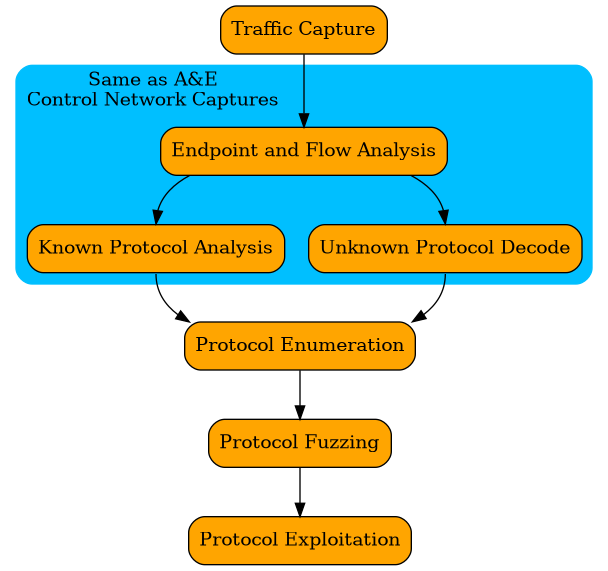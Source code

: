 @startuml
digraph G {
    node [
        shape = record, 
        fillcolor = Orange, 
        style = "filled, rounded"]

    1 [label = "Traffic Capture"]
    subgraph cluster0 {
        label = "Same as A&E\nControl Network Captures"
        labeljust = left
        style = "filled, rounded"
        color = deepskyblue

        2 [label="Endpoint and Flow Analysis"]
        3 [label = "Known Protocol Analysis"]
        4 [label = "Unknown Protocol Decode"]
    }
    5 [label = "Protocol Enumeration"]
    6 [label = "Protocol Fuzzing"]
    7 [label = "Protocol Exploitation"]

    1 -> 2 -> 3:n, 4:n
    3:s,4:s -> 5 -> 6 -> 7
}
@enduml

